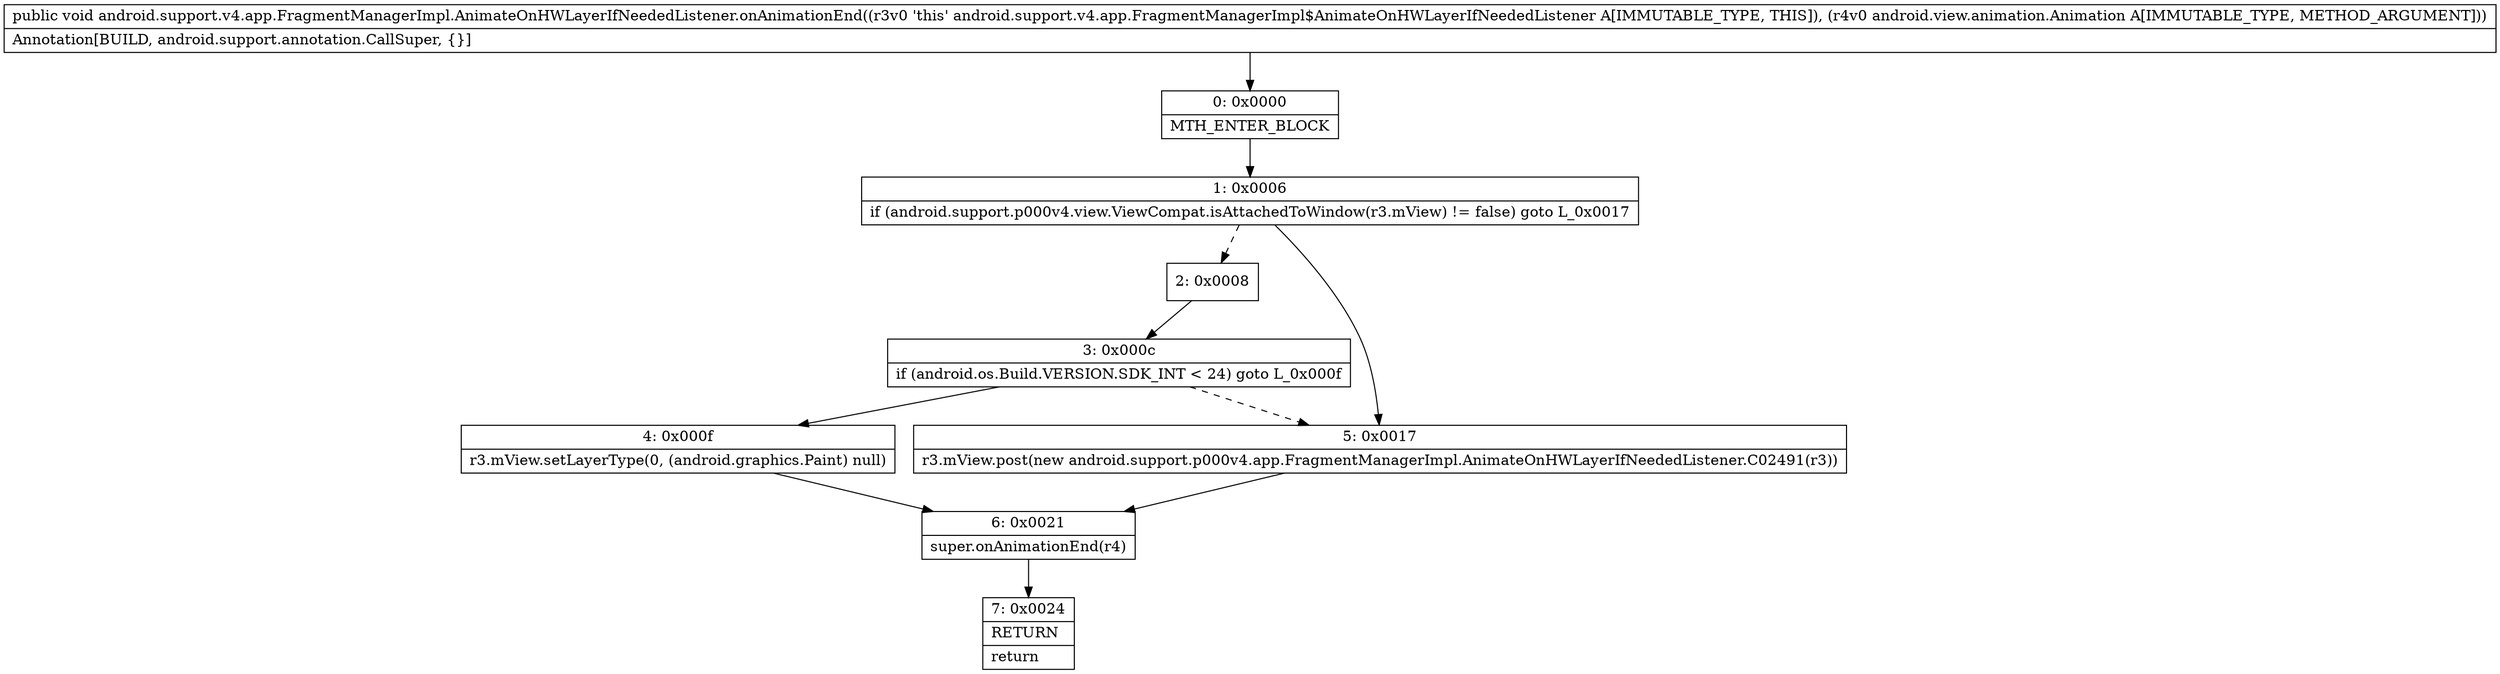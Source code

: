digraph "CFG forandroid.support.v4.app.FragmentManagerImpl.AnimateOnHWLayerIfNeededListener.onAnimationEnd(Landroid\/view\/animation\/Animation;)V" {
Node_0 [shape=record,label="{0\:\ 0x0000|MTH_ENTER_BLOCK\l}"];
Node_1 [shape=record,label="{1\:\ 0x0006|if (android.support.p000v4.view.ViewCompat.isAttachedToWindow(r3.mView) != false) goto L_0x0017\l}"];
Node_2 [shape=record,label="{2\:\ 0x0008}"];
Node_3 [shape=record,label="{3\:\ 0x000c|if (android.os.Build.VERSION.SDK_INT \< 24) goto L_0x000f\l}"];
Node_4 [shape=record,label="{4\:\ 0x000f|r3.mView.setLayerType(0, (android.graphics.Paint) null)\l}"];
Node_5 [shape=record,label="{5\:\ 0x0017|r3.mView.post(new android.support.p000v4.app.FragmentManagerImpl.AnimateOnHWLayerIfNeededListener.C02491(r3))\l}"];
Node_6 [shape=record,label="{6\:\ 0x0021|super.onAnimationEnd(r4)\l}"];
Node_7 [shape=record,label="{7\:\ 0x0024|RETURN\l|return\l}"];
MethodNode[shape=record,label="{public void android.support.v4.app.FragmentManagerImpl.AnimateOnHWLayerIfNeededListener.onAnimationEnd((r3v0 'this' android.support.v4.app.FragmentManagerImpl$AnimateOnHWLayerIfNeededListener A[IMMUTABLE_TYPE, THIS]), (r4v0 android.view.animation.Animation A[IMMUTABLE_TYPE, METHOD_ARGUMENT]))  | Annotation[BUILD, android.support.annotation.CallSuper, \{\}]\l}"];
MethodNode -> Node_0;
Node_0 -> Node_1;
Node_1 -> Node_2[style=dashed];
Node_1 -> Node_5;
Node_2 -> Node_3;
Node_3 -> Node_4;
Node_3 -> Node_5[style=dashed];
Node_4 -> Node_6;
Node_5 -> Node_6;
Node_6 -> Node_7;
}

